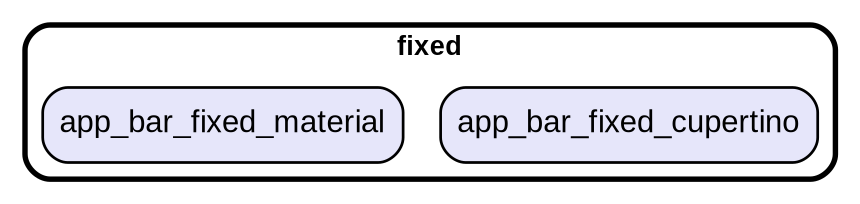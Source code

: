 digraph "" {
  graph [style=rounded fontname="Arial Black" fontsize=13 penwidth=2.6];
  node [shape=rect style="filled,rounded" fontname=Arial fontsize=15 fillcolor=Lavender penwidth=1.3];
  edge [penwidth=1.3];
  "/app_bar_fixed_cupertino.dart" [label="app_bar_fixed_cupertino"];
  "/app_bar_fixed_material.dart" [label="app_bar_fixed_material"];
  subgraph "cluster~" {
    label="fixed";
    "/app_bar_fixed_cupertino.dart";
    "/app_bar_fixed_material.dart";
  }
}
